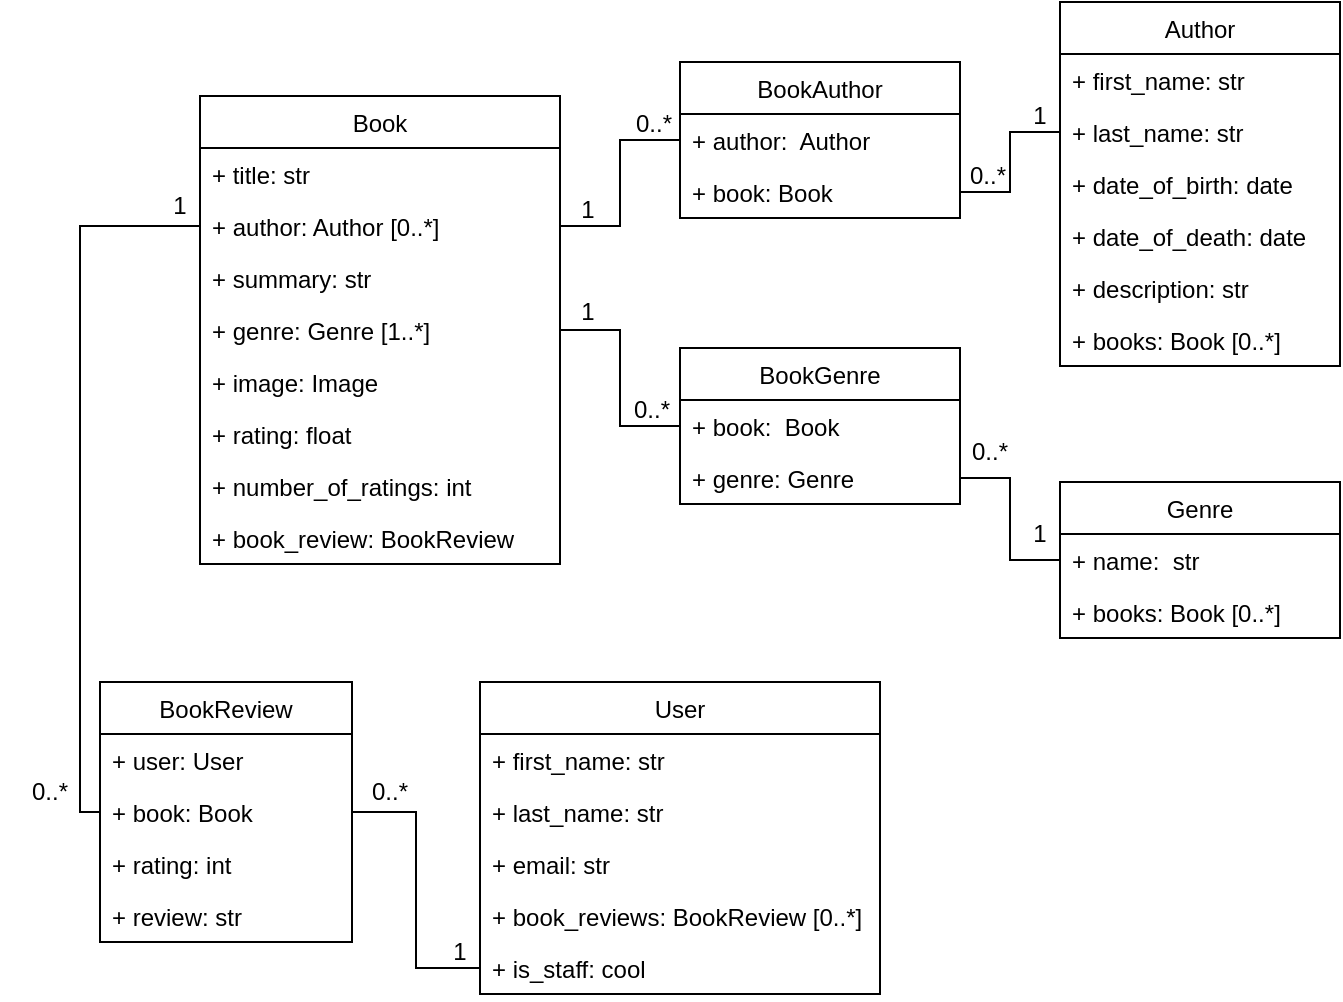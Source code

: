 <mxfile version="20.4.0" type="github">
  <diagram id="s7VfImjHDvYRI_QysGJR" name="Page-1">
    <mxGraphModel dx="1350" dy="736" grid="1" gridSize="10" guides="1" tooltips="1" connect="1" arrows="1" fold="1" page="1" pageScale="1" pageWidth="827" pageHeight="1169" math="0" shadow="0">
      <root>
        <mxCell id="0" />
        <mxCell id="1" parent="0" />
        <mxCell id="cwmqz-rW-tngIg4IeIsU-7" value="Book" style="swimlane;fontStyle=0;childLayout=stackLayout;horizontal=1;startSize=26;fillColor=none;horizontalStack=0;resizeParent=1;resizeParentMax=0;resizeLast=0;collapsible=1;marginBottom=0;" parent="1" vertex="1">
          <mxGeometry x="190" y="87" width="180" height="234" as="geometry" />
        </mxCell>
        <mxCell id="cwmqz-rW-tngIg4IeIsU-8" value="+ title: str" style="text;strokeColor=none;fillColor=none;align=left;verticalAlign=top;spacingLeft=4;spacingRight=4;overflow=hidden;rotatable=0;points=[[0,0.5],[1,0.5]];portConstraint=eastwest;" parent="cwmqz-rW-tngIg4IeIsU-7" vertex="1">
          <mxGeometry y="26" width="180" height="26" as="geometry" />
        </mxCell>
        <mxCell id="cwmqz-rW-tngIg4IeIsU-9" value="+ author: Author [0..*]" style="text;strokeColor=none;fillColor=none;align=left;verticalAlign=top;spacingLeft=4;spacingRight=4;overflow=hidden;rotatable=0;points=[[0,0.5],[1,0.5]];portConstraint=eastwest;" parent="cwmqz-rW-tngIg4IeIsU-7" vertex="1">
          <mxGeometry y="52" width="180" height="26" as="geometry" />
        </mxCell>
        <mxCell id="cwmqz-rW-tngIg4IeIsU-43" value="+ summary: str" style="text;strokeColor=none;fillColor=none;align=left;verticalAlign=top;spacingLeft=4;spacingRight=4;overflow=hidden;rotatable=0;points=[[0,0.5],[1,0.5]];portConstraint=eastwest;" parent="cwmqz-rW-tngIg4IeIsU-7" vertex="1">
          <mxGeometry y="78" width="180" height="26" as="geometry" />
        </mxCell>
        <mxCell id="cwmqz-rW-tngIg4IeIsU-10" value="+ genre: Genre [1..*]" style="text;strokeColor=none;fillColor=none;align=left;verticalAlign=top;spacingLeft=4;spacingRight=4;overflow=hidden;rotatable=0;points=[[0,0.5],[1,0.5]];portConstraint=eastwest;" parent="cwmqz-rW-tngIg4IeIsU-7" vertex="1">
          <mxGeometry y="104" width="180" height="26" as="geometry" />
        </mxCell>
        <mxCell id="cwmqz-rW-tngIg4IeIsU-42" value="+ image: Image" style="text;strokeColor=none;fillColor=none;align=left;verticalAlign=top;spacingLeft=4;spacingRight=4;overflow=hidden;rotatable=0;points=[[0,0.5],[1,0.5]];portConstraint=eastwest;" parent="cwmqz-rW-tngIg4IeIsU-7" vertex="1">
          <mxGeometry y="130" width="180" height="26" as="geometry" />
        </mxCell>
        <mxCell id="cwmqz-rW-tngIg4IeIsU-11" value="+ rating: float" style="text;strokeColor=none;fillColor=none;align=left;verticalAlign=top;spacingLeft=4;spacingRight=4;overflow=hidden;rotatable=0;points=[[0,0.5],[1,0.5]];portConstraint=eastwest;" parent="cwmqz-rW-tngIg4IeIsU-7" vertex="1">
          <mxGeometry y="156" width="180" height="26" as="geometry" />
        </mxCell>
        <mxCell id="cwmqz-rW-tngIg4IeIsU-12" value="+ number_of_ratings: int" style="text;strokeColor=none;fillColor=none;align=left;verticalAlign=top;spacingLeft=4;spacingRight=4;overflow=hidden;rotatable=0;points=[[0,0.5],[1,0.5]];portConstraint=eastwest;" parent="cwmqz-rW-tngIg4IeIsU-7" vertex="1">
          <mxGeometry y="182" width="180" height="26" as="geometry" />
        </mxCell>
        <mxCell id="cwmqz-rW-tngIg4IeIsU-37" value="+ book_review: BookReview" style="text;strokeColor=none;fillColor=none;align=left;verticalAlign=top;spacingLeft=4;spacingRight=4;overflow=hidden;rotatable=0;points=[[0,0.5],[1,0.5]];portConstraint=eastwest;" parent="cwmqz-rW-tngIg4IeIsU-7" vertex="1">
          <mxGeometry y="208" width="180" height="26" as="geometry" />
        </mxCell>
        <mxCell id="cwmqz-rW-tngIg4IeIsU-16" value="Author" style="swimlane;fontStyle=0;childLayout=stackLayout;horizontal=1;startSize=26;fillColor=none;horizontalStack=0;resizeParent=1;resizeParentMax=0;resizeLast=0;collapsible=1;marginBottom=0;" parent="1" vertex="1">
          <mxGeometry x="620" y="40" width="140" height="182" as="geometry" />
        </mxCell>
        <mxCell id="cwmqz-rW-tngIg4IeIsU-17" value="+ first_name: str" style="text;strokeColor=none;fillColor=none;align=left;verticalAlign=top;spacingLeft=4;spacingRight=4;overflow=hidden;rotatable=0;points=[[0,0.5],[1,0.5]];portConstraint=eastwest;" parent="cwmqz-rW-tngIg4IeIsU-16" vertex="1">
          <mxGeometry y="26" width="140" height="26" as="geometry" />
        </mxCell>
        <mxCell id="cwmqz-rW-tngIg4IeIsU-18" value="+ last_name: str" style="text;strokeColor=none;fillColor=none;align=left;verticalAlign=top;spacingLeft=4;spacingRight=4;overflow=hidden;rotatable=0;points=[[0,0.5],[1,0.5]];portConstraint=eastwest;" parent="cwmqz-rW-tngIg4IeIsU-16" vertex="1">
          <mxGeometry y="52" width="140" height="26" as="geometry" />
        </mxCell>
        <mxCell id="AS2haVivxH7_7KIR8kCr-1" value="+ date_of_birth: date" style="text;strokeColor=none;fillColor=none;align=left;verticalAlign=top;spacingLeft=4;spacingRight=4;overflow=hidden;rotatable=0;points=[[0,0.5],[1,0.5]];portConstraint=eastwest;" vertex="1" parent="cwmqz-rW-tngIg4IeIsU-16">
          <mxGeometry y="78" width="140" height="26" as="geometry" />
        </mxCell>
        <mxCell id="AS2haVivxH7_7KIR8kCr-5" value="+ date_of_death: date" style="text;strokeColor=none;fillColor=none;align=left;verticalAlign=top;spacingLeft=4;spacingRight=4;overflow=hidden;rotatable=0;points=[[0,0.5],[1,0.5]];portConstraint=eastwest;" vertex="1" parent="cwmqz-rW-tngIg4IeIsU-16">
          <mxGeometry y="104" width="140" height="26" as="geometry" />
        </mxCell>
        <mxCell id="AS2haVivxH7_7KIR8kCr-12" value="+ description: str" style="text;strokeColor=none;fillColor=none;align=left;verticalAlign=top;spacingLeft=4;spacingRight=4;overflow=hidden;rotatable=0;points=[[0,0.5],[1,0.5]];portConstraint=eastwest;" vertex="1" parent="cwmqz-rW-tngIg4IeIsU-16">
          <mxGeometry y="130" width="140" height="26" as="geometry" />
        </mxCell>
        <mxCell id="cwmqz-rW-tngIg4IeIsU-19" value="+ books: Book [0..*]" style="text;strokeColor=none;fillColor=none;align=left;verticalAlign=top;spacingLeft=4;spacingRight=4;overflow=hidden;rotatable=0;points=[[0,0.5],[1,0.5]];portConstraint=eastwest;" parent="cwmqz-rW-tngIg4IeIsU-16" vertex="1">
          <mxGeometry y="156" width="140" height="26" as="geometry" />
        </mxCell>
        <mxCell id="cwmqz-rW-tngIg4IeIsU-20" value="Genre" style="swimlane;fontStyle=0;childLayout=stackLayout;horizontal=1;startSize=26;fillColor=none;horizontalStack=0;resizeParent=1;resizeParentMax=0;resizeLast=0;collapsible=1;marginBottom=0;" parent="1" vertex="1">
          <mxGeometry x="620" y="280" width="140" height="78" as="geometry" />
        </mxCell>
        <mxCell id="cwmqz-rW-tngIg4IeIsU-21" value="+ name:  str" style="text;strokeColor=none;fillColor=none;align=left;verticalAlign=top;spacingLeft=4;spacingRight=4;overflow=hidden;rotatable=0;points=[[0,0.5],[1,0.5]];portConstraint=eastwest;" parent="cwmqz-rW-tngIg4IeIsU-20" vertex="1">
          <mxGeometry y="26" width="140" height="26" as="geometry" />
        </mxCell>
        <mxCell id="cwmqz-rW-tngIg4IeIsU-24" value="+ books: Book [0..*]" style="text;strokeColor=none;fillColor=none;align=left;verticalAlign=top;spacingLeft=4;spacingRight=4;overflow=hidden;rotatable=0;points=[[0,0.5],[1,0.5]];portConstraint=eastwest;" parent="cwmqz-rW-tngIg4IeIsU-20" vertex="1">
          <mxGeometry y="52" width="140" height="26" as="geometry" />
        </mxCell>
        <mxCell id="cwmqz-rW-tngIg4IeIsU-25" value="User" style="swimlane;fontStyle=0;childLayout=stackLayout;horizontal=1;startSize=26;fillColor=none;horizontalStack=0;resizeParent=1;resizeParentMax=0;resizeLast=0;collapsible=1;marginBottom=0;" parent="1" vertex="1">
          <mxGeometry x="330" y="380" width="200" height="156" as="geometry" />
        </mxCell>
        <mxCell id="cwmqz-rW-tngIg4IeIsU-26" value="+ first_name: str" style="text;strokeColor=none;fillColor=none;align=left;verticalAlign=top;spacingLeft=4;spacingRight=4;overflow=hidden;rotatable=0;points=[[0,0.5],[1,0.5]];portConstraint=eastwest;" parent="cwmqz-rW-tngIg4IeIsU-25" vertex="1">
          <mxGeometry y="26" width="200" height="26" as="geometry" />
        </mxCell>
        <mxCell id="cwmqz-rW-tngIg4IeIsU-27" value="+ last_name: str" style="text;strokeColor=none;fillColor=none;align=left;verticalAlign=top;spacingLeft=4;spacingRight=4;overflow=hidden;rotatable=0;points=[[0,0.5],[1,0.5]];portConstraint=eastwest;" parent="cwmqz-rW-tngIg4IeIsU-25" vertex="1">
          <mxGeometry y="52" width="200" height="26" as="geometry" />
        </mxCell>
        <mxCell id="cwmqz-rW-tngIg4IeIsU-28" value="+ email: str" style="text;strokeColor=none;fillColor=none;align=left;verticalAlign=top;spacingLeft=4;spacingRight=4;overflow=hidden;rotatable=0;points=[[0,0.5],[1,0.5]];portConstraint=eastwest;" parent="cwmqz-rW-tngIg4IeIsU-25" vertex="1">
          <mxGeometry y="78" width="200" height="26" as="geometry" />
        </mxCell>
        <mxCell id="cwmqz-rW-tngIg4IeIsU-36" value="+ book_reviews: BookReview [0..*]" style="text;strokeColor=none;fillColor=none;align=left;verticalAlign=top;spacingLeft=4;spacingRight=4;overflow=hidden;rotatable=0;points=[[0,0.5],[1,0.5]];portConstraint=eastwest;" parent="cwmqz-rW-tngIg4IeIsU-25" vertex="1">
          <mxGeometry y="104" width="200" height="26" as="geometry" />
        </mxCell>
        <mxCell id="4u431q6DGoy5mW-127Mp-26" value="+ is_staff: cool" style="text;strokeColor=none;fillColor=none;align=left;verticalAlign=top;spacingLeft=4;spacingRight=4;overflow=hidden;rotatable=0;points=[[0,0.5],[1,0.5]];portConstraint=eastwest;" parent="cwmqz-rW-tngIg4IeIsU-25" vertex="1">
          <mxGeometry y="130" width="200" height="26" as="geometry" />
        </mxCell>
        <mxCell id="cwmqz-rW-tngIg4IeIsU-31" value="BookReview" style="swimlane;fontStyle=0;childLayout=stackLayout;horizontal=1;startSize=26;fillColor=none;horizontalStack=0;resizeParent=1;resizeParentMax=0;resizeLast=0;collapsible=1;marginBottom=0;" parent="1" vertex="1">
          <mxGeometry x="140" y="380" width="126" height="130" as="geometry" />
        </mxCell>
        <mxCell id="cwmqz-rW-tngIg4IeIsU-32" value="+ user: User" style="text;strokeColor=none;fillColor=none;align=left;verticalAlign=top;spacingLeft=4;spacingRight=4;overflow=hidden;rotatable=0;points=[[0,0.5],[1,0.5]];portConstraint=eastwest;" parent="cwmqz-rW-tngIg4IeIsU-31" vertex="1">
          <mxGeometry y="26" width="126" height="26" as="geometry" />
        </mxCell>
        <mxCell id="cwmqz-rW-tngIg4IeIsU-33" value="+ book: Book" style="text;strokeColor=none;fillColor=none;align=left;verticalAlign=top;spacingLeft=4;spacingRight=4;overflow=hidden;rotatable=0;points=[[0,0.5],[1,0.5]];portConstraint=eastwest;" parent="cwmqz-rW-tngIg4IeIsU-31" vertex="1">
          <mxGeometry y="52" width="126" height="26" as="geometry" />
        </mxCell>
        <mxCell id="cwmqz-rW-tngIg4IeIsU-34" value="+ rating: int" style="text;strokeColor=none;fillColor=none;align=left;verticalAlign=top;spacingLeft=4;spacingRight=4;overflow=hidden;rotatable=0;points=[[0,0.5],[1,0.5]];portConstraint=eastwest;" parent="cwmqz-rW-tngIg4IeIsU-31" vertex="1">
          <mxGeometry y="78" width="126" height="26" as="geometry" />
        </mxCell>
        <mxCell id="cwmqz-rW-tngIg4IeIsU-35" value="+ review: str" style="text;strokeColor=none;fillColor=none;align=left;verticalAlign=top;spacingLeft=4;spacingRight=4;overflow=hidden;rotatable=0;points=[[0,0.5],[1,0.5]];portConstraint=eastwest;" parent="cwmqz-rW-tngIg4IeIsU-31" vertex="1">
          <mxGeometry y="104" width="126" height="26" as="geometry" />
        </mxCell>
        <mxCell id="4u431q6DGoy5mW-127Mp-2" value="" style="endArrow=none;html=1;edgeStyle=orthogonalEdgeStyle;rounded=0;" parent="1" target="cwmqz-rW-tngIg4IeIsU-31" edge="1" source="4u431q6DGoy5mW-127Mp-26">
          <mxGeometry relative="1" as="geometry">
            <mxPoint x="-31" y="227" as="sourcePoint" />
            <mxPoint x="25.976" y="127.94" as="targetPoint" />
          </mxGeometry>
        </mxCell>
        <mxCell id="4u431q6DGoy5mW-127Mp-5" value="" style="endArrow=none;html=1;edgeStyle=orthogonalEdgeStyle;rounded=0;exitX=0;exitY=0.5;exitDx=0;exitDy=0;entryX=0;entryY=0.5;entryDx=0;entryDy=0;" parent="1" source="cwmqz-rW-tngIg4IeIsU-33" target="cwmqz-rW-tngIg4IeIsU-9" edge="1">
          <mxGeometry relative="1" as="geometry">
            <mxPoint x="600" y="569.06" as="sourcePoint" />
            <mxPoint x="626.976" y="430.0" as="targetPoint" />
          </mxGeometry>
        </mxCell>
        <mxCell id="4u431q6DGoy5mW-127Mp-8" value="" style="endArrow=none;html=1;edgeStyle=orthogonalEdgeStyle;rounded=0;entryX=0;entryY=0.5;entryDx=0;entryDy=0;" parent="1" source="cwmqz-rW-tngIg4IeIsU-9" target="AS2haVivxH7_7KIR8kCr-21" edge="1">
          <mxGeometry relative="1" as="geometry">
            <mxPoint x="330" y="330" as="sourcePoint" />
            <mxPoint x="440" y="130" as="targetPoint" />
          </mxGeometry>
        </mxCell>
        <mxCell id="4u431q6DGoy5mW-127Mp-11" value="" style="endArrow=none;html=1;edgeStyle=orthogonalEdgeStyle;rounded=0;exitX=1;exitY=0.5;exitDx=0;exitDy=0;entryX=0;entryY=0.5;entryDx=0;entryDy=0;" parent="1" source="cwmqz-rW-tngIg4IeIsU-10" target="AS2haVivxH7_7KIR8kCr-18" edge="1">
          <mxGeometry relative="1" as="geometry">
            <mxPoint x="330" y="330" as="sourcePoint" />
            <mxPoint x="390" y="280" as="targetPoint" />
          </mxGeometry>
        </mxCell>
        <mxCell id="4u431q6DGoy5mW-127Mp-14" value="1" style="text;html=1;strokeColor=none;fillColor=none;align=center;verticalAlign=middle;whiteSpace=wrap;rounded=0;" parent="1" vertex="1">
          <mxGeometry x="290" y="500" width="60" height="30" as="geometry" />
        </mxCell>
        <mxCell id="4u431q6DGoy5mW-127Mp-15" value="0..*" style="text;html=1;strokeColor=none;fillColor=none;align=center;verticalAlign=middle;whiteSpace=wrap;rounded=0;" parent="1" vertex="1">
          <mxGeometry x="260" y="420" width="50" height="30" as="geometry" />
        </mxCell>
        <mxCell id="4u431q6DGoy5mW-127Mp-16" value="0..*" style="text;html=1;strokeColor=none;fillColor=none;align=center;verticalAlign=middle;whiteSpace=wrap;rounded=0;" parent="1" vertex="1">
          <mxGeometry x="90" y="420" width="50" height="30" as="geometry" />
        </mxCell>
        <mxCell id="4u431q6DGoy5mW-127Mp-17" value="1" style="text;html=1;strokeColor=none;fillColor=none;align=center;verticalAlign=middle;whiteSpace=wrap;rounded=0;" parent="1" vertex="1">
          <mxGeometry x="160" y="132" width="40" height="20" as="geometry" />
        </mxCell>
        <mxCell id="AS2haVivxH7_7KIR8kCr-17" value="BookGenre" style="swimlane;fontStyle=0;childLayout=stackLayout;horizontal=1;startSize=26;fillColor=none;horizontalStack=0;resizeParent=1;resizeParentMax=0;resizeLast=0;collapsible=1;marginBottom=0;" vertex="1" parent="1">
          <mxGeometry x="430" y="213" width="140" height="78" as="geometry" />
        </mxCell>
        <mxCell id="AS2haVivxH7_7KIR8kCr-18" value="+ book:  Book" style="text;strokeColor=none;fillColor=none;align=left;verticalAlign=top;spacingLeft=4;spacingRight=4;overflow=hidden;rotatable=0;points=[[0,0.5],[1,0.5]];portConstraint=eastwest;" vertex="1" parent="AS2haVivxH7_7KIR8kCr-17">
          <mxGeometry y="26" width="140" height="26" as="geometry" />
        </mxCell>
        <mxCell id="AS2haVivxH7_7KIR8kCr-19" value="+ genre: Genre" style="text;strokeColor=none;fillColor=none;align=left;verticalAlign=top;spacingLeft=4;spacingRight=4;overflow=hidden;rotatable=0;points=[[0,0.5],[1,0.5]];portConstraint=eastwest;" vertex="1" parent="AS2haVivxH7_7KIR8kCr-17">
          <mxGeometry y="52" width="140" height="26" as="geometry" />
        </mxCell>
        <mxCell id="AS2haVivxH7_7KIR8kCr-20" value="BookAuthor" style="swimlane;fontStyle=0;childLayout=stackLayout;horizontal=1;startSize=26;fillColor=none;horizontalStack=0;resizeParent=1;resizeParentMax=0;resizeLast=0;collapsible=1;marginBottom=0;" vertex="1" parent="1">
          <mxGeometry x="430" y="70" width="140" height="78" as="geometry" />
        </mxCell>
        <mxCell id="AS2haVivxH7_7KIR8kCr-21" value="+ author:  Author" style="text;strokeColor=none;fillColor=none;align=left;verticalAlign=top;spacingLeft=4;spacingRight=4;overflow=hidden;rotatable=0;points=[[0,0.5],[1,0.5]];portConstraint=eastwest;" vertex="1" parent="AS2haVivxH7_7KIR8kCr-20">
          <mxGeometry y="26" width="140" height="26" as="geometry" />
        </mxCell>
        <mxCell id="AS2haVivxH7_7KIR8kCr-22" value="+ book: Book" style="text;strokeColor=none;fillColor=none;align=left;verticalAlign=top;spacingLeft=4;spacingRight=4;overflow=hidden;rotatable=0;points=[[0,0.5],[1,0.5]];portConstraint=eastwest;" vertex="1" parent="AS2haVivxH7_7KIR8kCr-20">
          <mxGeometry y="52" width="140" height="26" as="geometry" />
        </mxCell>
        <mxCell id="AS2haVivxH7_7KIR8kCr-25" value="" style="endArrow=none;html=1;edgeStyle=orthogonalEdgeStyle;rounded=0;exitX=1;exitY=0.5;exitDx=0;exitDy=0;entryX=0;entryY=0.5;entryDx=0;entryDy=0;" edge="1" parent="1" source="AS2haVivxH7_7KIR8kCr-22" target="cwmqz-rW-tngIg4IeIsU-18">
          <mxGeometry relative="1" as="geometry">
            <mxPoint x="-150" y="237" as="sourcePoint" />
            <mxPoint x="-30" y="185" as="targetPoint" />
          </mxGeometry>
        </mxCell>
        <mxCell id="AS2haVivxH7_7KIR8kCr-26" value="" style="endArrow=none;html=1;edgeStyle=orthogonalEdgeStyle;rounded=0;exitX=1;exitY=0.5;exitDx=0;exitDy=0;entryX=0;entryY=0.5;entryDx=0;entryDy=0;" edge="1" parent="1" source="AS2haVivxH7_7KIR8kCr-19" target="cwmqz-rW-tngIg4IeIsU-21">
          <mxGeometry relative="1" as="geometry">
            <mxPoint x="575.94" y="134.002" as="sourcePoint" />
            <mxPoint x="630" y="115" as="targetPoint" />
          </mxGeometry>
        </mxCell>
        <mxCell id="AS2haVivxH7_7KIR8kCr-28" value="1" style="text;html=1;strokeColor=none;fillColor=none;align=center;verticalAlign=middle;whiteSpace=wrap;rounded=0;" vertex="1" parent="1">
          <mxGeometry x="580" y="291" width="60" height="30" as="geometry" />
        </mxCell>
        <mxCell id="AS2haVivxH7_7KIR8kCr-30" value="0..*" style="text;html=1;strokeColor=none;fillColor=none;align=center;verticalAlign=middle;whiteSpace=wrap;rounded=0;" vertex="1" parent="1">
          <mxGeometry x="560" y="250" width="50" height="30" as="geometry" />
        </mxCell>
        <mxCell id="AS2haVivxH7_7KIR8kCr-31" value="1" style="text;html=1;strokeColor=none;fillColor=none;align=center;verticalAlign=middle;whiteSpace=wrap;rounded=0;" vertex="1" parent="1">
          <mxGeometry x="580" y="82" width="60" height="30" as="geometry" />
        </mxCell>
        <mxCell id="AS2haVivxH7_7KIR8kCr-33" value="0..*" style="text;html=1;strokeColor=none;fillColor=none;align=center;verticalAlign=middle;whiteSpace=wrap;rounded=0;" vertex="1" parent="1">
          <mxGeometry x="559" y="112" width="50" height="30" as="geometry" />
        </mxCell>
        <mxCell id="AS2haVivxH7_7KIR8kCr-34" value="1" style="text;html=1;strokeColor=none;fillColor=none;align=center;verticalAlign=middle;whiteSpace=wrap;rounded=0;" vertex="1" parent="1">
          <mxGeometry x="354" y="129" width="60" height="30" as="geometry" />
        </mxCell>
        <mxCell id="AS2haVivxH7_7KIR8kCr-35" value="1" style="text;html=1;strokeColor=none;fillColor=none;align=center;verticalAlign=middle;whiteSpace=wrap;rounded=0;" vertex="1" parent="1">
          <mxGeometry x="354" y="180" width="60" height="30" as="geometry" />
        </mxCell>
        <mxCell id="AS2haVivxH7_7KIR8kCr-36" value="0..*" style="text;html=1;strokeColor=none;fillColor=none;align=center;verticalAlign=middle;whiteSpace=wrap;rounded=0;" vertex="1" parent="1">
          <mxGeometry x="392" y="86" width="50" height="30" as="geometry" />
        </mxCell>
        <mxCell id="AS2haVivxH7_7KIR8kCr-38" value="0..*" style="text;html=1;strokeColor=none;fillColor=none;align=center;verticalAlign=middle;whiteSpace=wrap;rounded=0;" vertex="1" parent="1">
          <mxGeometry x="391" y="229" width="50" height="30" as="geometry" />
        </mxCell>
      </root>
    </mxGraphModel>
  </diagram>
</mxfile>
